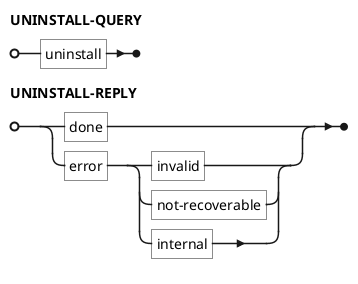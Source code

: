 @startebnf

UNINSTALL-QUERY = "uninstall";

UNINSTALL-REPLY = "done" | "error", ( "invalid" | "not-recoverable" | "internal" );

@endebnf
